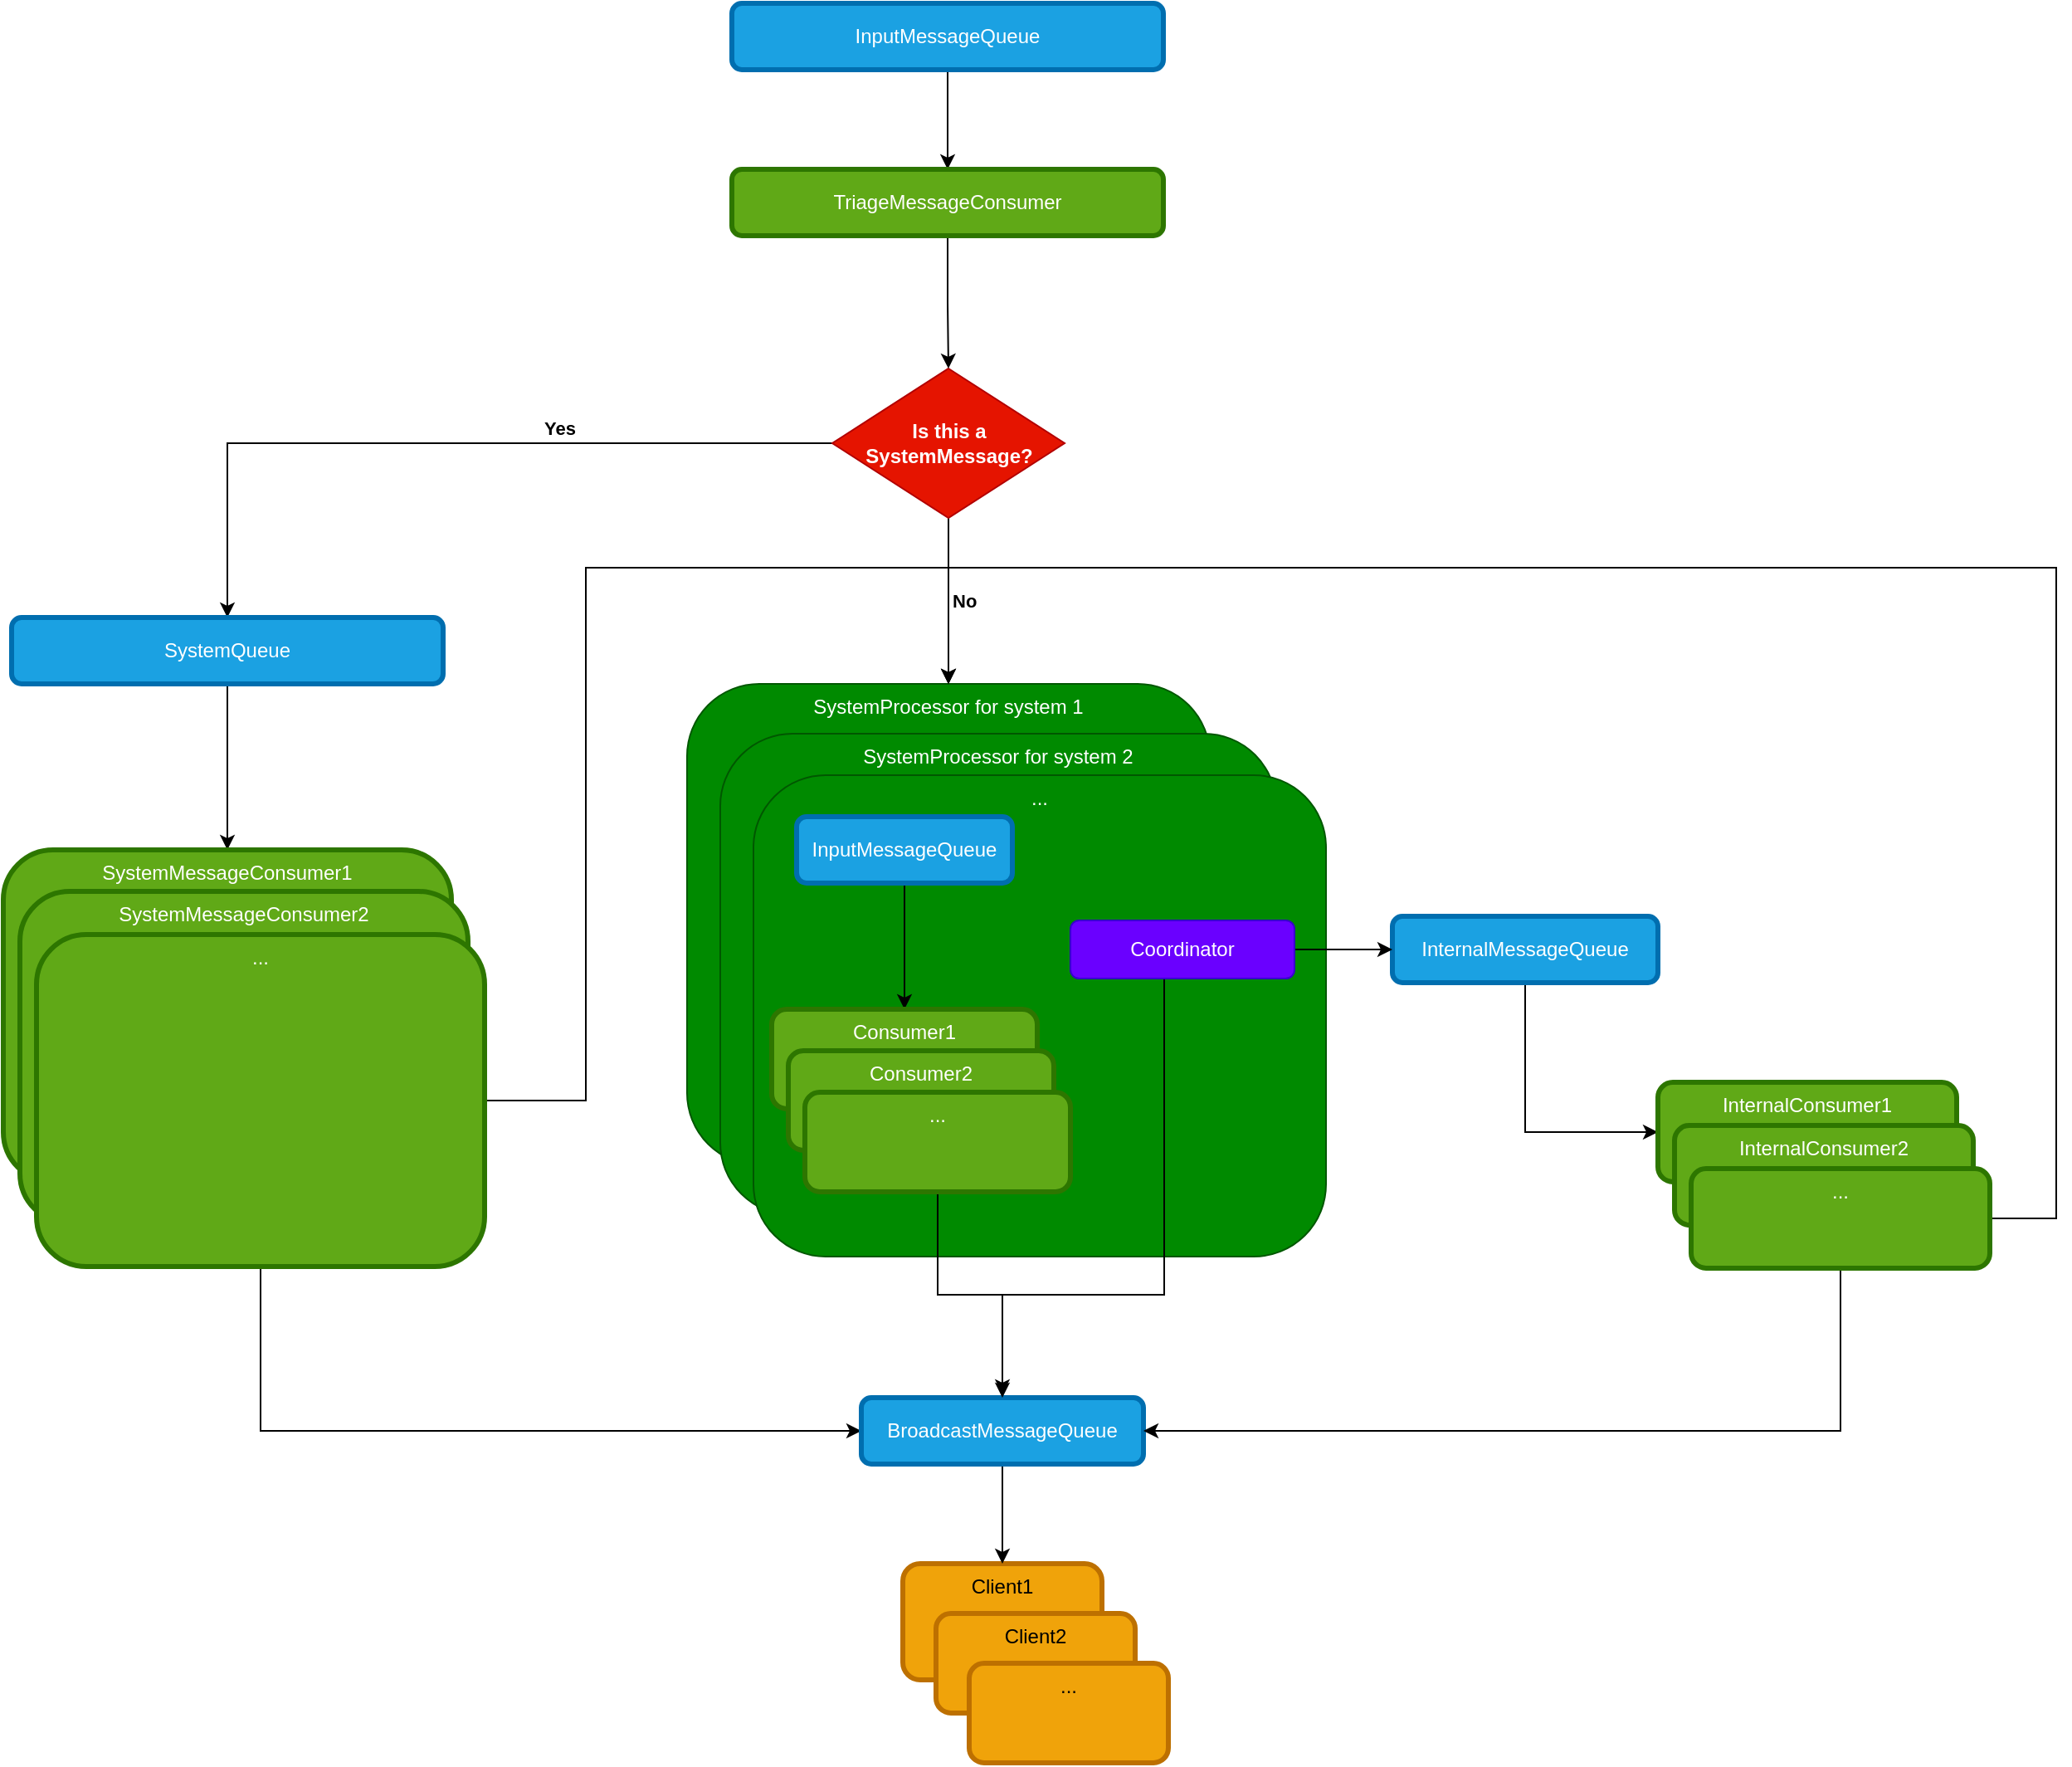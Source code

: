 <mxfile version="27.1.6">
  <diagram name="Page-1" id="RS5jcFhz8Xbtk4Y77vzj">
    <mxGraphModel grid="1" page="1" gridSize="10" guides="1" tooltips="1" connect="1" arrows="1" fold="1" pageScale="1" pageWidth="850" pageHeight="1100" math="0" shadow="0">
      <root>
        <mxCell id="0" />
        <mxCell id="1" parent="0" />
        <mxCell id="ibJAUMSW30bJaouOlocZ-31" style="edgeStyle=orthogonalEdgeStyle;rounded=0;orthogonalLoop=1;jettySize=auto;html=1;" edge="1" parent="1" source="ibJAUMSW30bJaouOlocZ-1" target="ibJAUMSW30bJaouOlocZ-24">
          <mxGeometry relative="1" as="geometry" />
        </mxCell>
        <mxCell id="ibJAUMSW30bJaouOlocZ-1" value="&lt;div&gt;InputMessageQueue&lt;/div&gt;" style="rounded=1;whiteSpace=wrap;html=1;fillColor=#1ba1e2;fontColor=light-dark(#FFFFFF,#FFFFFF);strokeColor=#006EAF;strokeWidth=3;" vertex="1" parent="1">
          <mxGeometry x="642" y="-100" width="260" height="40" as="geometry" />
        </mxCell>
        <mxCell id="ibJAUMSW30bJaouOlocZ-33" style="edgeStyle=orthogonalEdgeStyle;rounded=0;orthogonalLoop=1;jettySize=auto;html=1;" edge="1" parent="1" source="ibJAUMSW30bJaouOlocZ-3" target="ibJAUMSW30bJaouOlocZ-23">
          <mxGeometry relative="1" as="geometry" />
        </mxCell>
        <mxCell id="ibJAUMSW30bJaouOlocZ-49" value="Yes" style="edgeLabel;html=1;align=center;verticalAlign=bottom;resizable=0;points=[];fontStyle=1;labelBackgroundColor=default;" connectable="0" vertex="1" parent="ibJAUMSW30bJaouOlocZ-33">
          <mxGeometry x="-0.297" y="-1" relative="1" as="geometry">
            <mxPoint as="offset" />
          </mxGeometry>
        </mxCell>
        <mxCell id="ibJAUMSW30bJaouOlocZ-48" style="edgeStyle=orthogonalEdgeStyle;rounded=0;orthogonalLoop=1;jettySize=auto;html=1;entryX=0.5;entryY=0;entryDx=0;entryDy=0;" edge="1" parent="1" source="ibJAUMSW30bJaouOlocZ-3" target="ibJAUMSW30bJaouOlocZ-8">
          <mxGeometry relative="1" as="geometry" />
        </mxCell>
        <mxCell id="ibJAUMSW30bJaouOlocZ-50" value="No" style="edgeLabel;html=1;align=left;verticalAlign=middle;resizable=0;points=[];fontStyle=1;textShadow=0;labelBackgroundColor=light-dark(#FFFFFF,#000000);" connectable="0" vertex="1" parent="ibJAUMSW30bJaouOlocZ-48">
          <mxGeometry x="-0.38" y="1" relative="1" as="geometry">
            <mxPoint x="-1" y="19" as="offset" />
          </mxGeometry>
        </mxCell>
        <mxCell id="ibJAUMSW30bJaouOlocZ-3" value="Is this a SystemMessage?" style="rhombus;whiteSpace=wrap;html=1;fillColor=light-dark(#E51400,#E51400);fontColor=#ffffff;strokeColor=#B20000;fontStyle=1" vertex="1" parent="1">
          <mxGeometry x="702.5" y="120" width="140" height="90" as="geometry" />
        </mxCell>
        <mxCell id="ibJAUMSW30bJaouOlocZ-8" value="SystemProcessor for system 1" style="rounded=1;whiteSpace=wrap;html=1;verticalAlign=top;fillColor=#008a00;fontColor=light-dark(#FFFFFF,#FFFFFF);strokeColor=#005700;" vertex="1" parent="1">
          <mxGeometry x="615" y="310" width="315" height="290" as="geometry" />
        </mxCell>
        <mxCell id="ibJAUMSW30bJaouOlocZ-16" value="Client1" style="rounded=1;whiteSpace=wrap;html=1;fillColor=#f0a30a;fontColor=#000000;strokeColor=#BD7000;strokeWidth=3;verticalAlign=top;" vertex="1" parent="1">
          <mxGeometry x="745" y="840" width="120" height="70" as="geometry" />
        </mxCell>
        <mxCell id="ibJAUMSW30bJaouOlocZ-34" style="edgeStyle=orthogonalEdgeStyle;rounded=0;orthogonalLoop=1;jettySize=auto;html=1;" edge="1" parent="1" source="ibJAUMSW30bJaouOlocZ-23" target="ibJAUMSW30bJaouOlocZ-25">
          <mxGeometry relative="1" as="geometry" />
        </mxCell>
        <mxCell id="ibJAUMSW30bJaouOlocZ-23" value="SystemQueue" style="rounded=1;whiteSpace=wrap;html=1;fillColor=#1ba1e2;fontColor=light-dark(#FFFFFF,#FFFFFF);strokeColor=#006EAF;strokeWidth=3;" vertex="1" parent="1">
          <mxGeometry x="208" y="270" width="260" height="40" as="geometry" />
        </mxCell>
        <mxCell id="ibJAUMSW30bJaouOlocZ-32" style="edgeStyle=orthogonalEdgeStyle;rounded=0;orthogonalLoop=1;jettySize=auto;html=1;entryX=0.5;entryY=0;entryDx=0;entryDy=0;" edge="1" parent="1" source="ibJAUMSW30bJaouOlocZ-24" target="ibJAUMSW30bJaouOlocZ-3">
          <mxGeometry relative="1" as="geometry" />
        </mxCell>
        <mxCell id="ibJAUMSW30bJaouOlocZ-24" value="TriageMessageConsumer" style="rounded=1;whiteSpace=wrap;html=1;fillColor=#60a917;fontColor=light-dark(#FFFFFF,#FFFFFF);strokeColor=#2D7600;strokeWidth=3;" vertex="1" parent="1">
          <mxGeometry x="642" width="260" height="40" as="geometry" />
        </mxCell>
        <mxCell id="ibJAUMSW30bJaouOlocZ-25" value="SystemMessageConsumer1" style="rounded=1;whiteSpace=wrap;html=1;fillColor=#60a917;fontColor=light-dark(#FFFFFF,#FFFFFF);strokeColor=#2D7600;strokeWidth=3;verticalAlign=top;" vertex="1" parent="1">
          <mxGeometry x="203" y="410" width="270" height="200" as="geometry" />
        </mxCell>
        <mxCell id="ibJAUMSW30bJaouOlocZ-29" value="SystemMessageConsumer2" style="rounded=1;whiteSpace=wrap;html=1;fillColor=#60a917;fontColor=light-dark(#FFFFFF,#FFFFFF);strokeColor=#2D7600;strokeWidth=3;verticalAlign=top;" vertex="1" parent="1">
          <mxGeometry x="213" y="435" width="270" height="200" as="geometry" />
        </mxCell>
        <mxCell id="ibJAUMSW30bJaouOlocZ-59" style="edgeStyle=orthogonalEdgeStyle;rounded=0;orthogonalLoop=1;jettySize=auto;html=1;entryX=0;entryY=0.5;entryDx=0;entryDy=0;" edge="1" parent="1" source="ibJAUMSW30bJaouOlocZ-30" target="ibJAUMSW30bJaouOlocZ-35">
          <mxGeometry relative="1" as="geometry">
            <Array as="points">
              <mxPoint x="358" y="760" />
            </Array>
          </mxGeometry>
        </mxCell>
        <mxCell id="kS7Lwp0uuQZsRXPJ7JFg-4" style="edgeStyle=orthogonalEdgeStyle;rounded=0;orthogonalLoop=1;jettySize=auto;html=1;entryX=0.5;entryY=0;entryDx=0;entryDy=0;" edge="1" parent="1" source="ibJAUMSW30bJaouOlocZ-30" target="ibJAUMSW30bJaouOlocZ-8">
          <mxGeometry relative="1" as="geometry">
            <Array as="points">
              <mxPoint x="554" y="561" />
              <mxPoint x="554" y="240" />
              <mxPoint x="772" y="240" />
            </Array>
          </mxGeometry>
        </mxCell>
        <mxCell id="ibJAUMSW30bJaouOlocZ-30" value="..." style="rounded=1;whiteSpace=wrap;html=1;fillColor=#60a917;fontColor=light-dark(#FFFFFF,#FFFFFF);strokeColor=#2D7600;strokeWidth=3;verticalAlign=top;" vertex="1" parent="1">
          <mxGeometry x="223" y="461" width="270" height="200" as="geometry" />
        </mxCell>
        <mxCell id="ibJAUMSW30bJaouOlocZ-65" style="edgeStyle=orthogonalEdgeStyle;rounded=0;orthogonalLoop=1;jettySize=auto;html=1;entryX=0.5;entryY=0;entryDx=0;entryDy=0;" edge="1" parent="1" source="ibJAUMSW30bJaouOlocZ-35" target="ibJAUMSW30bJaouOlocZ-16">
          <mxGeometry relative="1" as="geometry" />
        </mxCell>
        <mxCell id="ibJAUMSW30bJaouOlocZ-35" value="BroadcastMessageQueue" style="rounded=1;whiteSpace=wrap;html=1;fillColor=#1ba1e2;fontColor=light-dark(#FFFFFF,#FFFFFF);strokeColor=#006EAF;strokeWidth=3;" vertex="1" parent="1">
          <mxGeometry x="720" y="740" width="170" height="40" as="geometry" />
        </mxCell>
        <mxCell id="ibJAUMSW30bJaouOlocZ-56" style="edgeStyle=orthogonalEdgeStyle;rounded=0;orthogonalLoop=1;jettySize=auto;html=1;entryX=0;entryY=0.5;entryDx=0;entryDy=0;" edge="1" parent="1" source="ibJAUMSW30bJaouOlocZ-36" target="ibJAUMSW30bJaouOlocZ-53">
          <mxGeometry relative="1" as="geometry" />
        </mxCell>
        <mxCell id="ibJAUMSW30bJaouOlocZ-36" value="InternalMessageQueue" style="rounded=1;whiteSpace=wrap;html=1;fillColor=#1ba1e2;fontColor=light-dark(#FFFFFF,#FFFFFF);strokeColor=#006EAF;strokeWidth=3;" vertex="1" parent="1">
          <mxGeometry x="1040" y="450" width="160" height="40" as="geometry" />
        </mxCell>
        <mxCell id="ibJAUMSW30bJaouOlocZ-45" value="SystemProcessor for system 2" style="rounded=1;whiteSpace=wrap;html=1;verticalAlign=top;fillColor=#008a00;fontColor=light-dark(#FFFFFF,#FFFFFF);strokeColor=#005700;" vertex="1" parent="1">
          <mxGeometry x="635" y="340" width="335" height="290" as="geometry" />
        </mxCell>
        <mxCell id="ibJAUMSW30bJaouOlocZ-46" value="..." style="rounded=1;whiteSpace=wrap;html=1;verticalAlign=top;fillColor=#008a00;fontColor=light-dark(#FFFFFF,#FFFFFF);strokeColor=#005700;" vertex="1" parent="1">
          <mxGeometry x="655" y="365" width="345" height="290" as="geometry" />
        </mxCell>
        <mxCell id="ibJAUMSW30bJaouOlocZ-47" style="edgeStyle=orthogonalEdgeStyle;rounded=0;orthogonalLoop=1;jettySize=auto;html=1;" edge="1" parent="1" source="ibJAUMSW30bJaouOlocZ-40" target="ibJAUMSW30bJaouOlocZ-41">
          <mxGeometry relative="1" as="geometry" />
        </mxCell>
        <mxCell id="ibJAUMSW30bJaouOlocZ-40" value="InputMessageQueue" style="rounded=1;whiteSpace=wrap;html=1;fillColor=#1ba1e2;fontColor=light-dark(#FFFFFF,#FFFFFF);strokeColor=#006EAF;strokeWidth=3;" vertex="1" parent="1">
          <mxGeometry x="681" y="390" width="130" height="40" as="geometry" />
        </mxCell>
        <mxCell id="ibJAUMSW30bJaouOlocZ-41" value="Consumer1" style="rounded=1;whiteSpace=wrap;html=1;fillColor=#60a917;fontColor=light-dark(#FFFFFF,#FFFFFF);strokeColor=#2D7600;strokeWidth=3;verticalAlign=top;" vertex="1" parent="1">
          <mxGeometry x="666" y="506" width="160" height="60" as="geometry" />
        </mxCell>
        <mxCell id="ibJAUMSW30bJaouOlocZ-42" value="Consumer2" style="rounded=1;whiteSpace=wrap;html=1;fillColor=#60a917;fontColor=light-dark(#FFFFFF,#FFFFFF);strokeColor=#2D7600;strokeWidth=3;verticalAlign=top;" vertex="1" parent="1">
          <mxGeometry x="676" y="531" width="160" height="60" as="geometry" />
        </mxCell>
        <mxCell id="ibJAUMSW30bJaouOlocZ-58" style="edgeStyle=orthogonalEdgeStyle;rounded=0;orthogonalLoop=1;jettySize=auto;html=1;entryX=0.5;entryY=0;entryDx=0;entryDy=0;" edge="1" parent="1" source="ibJAUMSW30bJaouOlocZ-44" target="ibJAUMSW30bJaouOlocZ-35">
          <mxGeometry relative="1" as="geometry" />
        </mxCell>
        <mxCell id="ibJAUMSW30bJaouOlocZ-44" value="..." style="rounded=1;whiteSpace=wrap;html=1;fillColor=#60a917;fontColor=light-dark(#FFFFFF,#FFFFFF);strokeColor=#2D7600;strokeWidth=3;verticalAlign=top;" vertex="1" parent="1">
          <mxGeometry x="686" y="556" width="160" height="60" as="geometry" />
        </mxCell>
        <mxCell id="ibJAUMSW30bJaouOlocZ-53" value="InternalConsumer1" style="rounded=1;whiteSpace=wrap;html=1;fillColor=#60a917;fontColor=light-dark(#FFFFFF,#FFFFFF);strokeColor=#2D7600;strokeWidth=3;verticalAlign=top;" vertex="1" parent="1">
          <mxGeometry x="1200" y="550" width="180" height="60" as="geometry" />
        </mxCell>
        <mxCell id="ibJAUMSW30bJaouOlocZ-54" value="InternalConsumer2" style="rounded=1;whiteSpace=wrap;html=1;fillColor=#60a917;fontColor=light-dark(#FFFFFF,#FFFFFF);strokeColor=#2D7600;strokeWidth=3;verticalAlign=top;" vertex="1" parent="1">
          <mxGeometry x="1210" y="576" width="180" height="60" as="geometry" />
        </mxCell>
        <mxCell id="ibJAUMSW30bJaouOlocZ-57" style="edgeStyle=orthogonalEdgeStyle;rounded=0;orthogonalLoop=1;jettySize=auto;html=1;entryX=1;entryY=0.5;entryDx=0;entryDy=0;" edge="1" parent="1" source="ibJAUMSW30bJaouOlocZ-55" target="ibJAUMSW30bJaouOlocZ-35">
          <mxGeometry relative="1" as="geometry">
            <Array as="points">
              <mxPoint x="1310" y="760" />
            </Array>
          </mxGeometry>
        </mxCell>
        <mxCell id="kS7Lwp0uuQZsRXPJ7JFg-5" style="edgeStyle=orthogonalEdgeStyle;rounded=0;orthogonalLoop=1;jettySize=auto;html=1;entryX=0.5;entryY=0;entryDx=0;entryDy=0;" edge="1" parent="1" source="ibJAUMSW30bJaouOlocZ-55" target="ibJAUMSW30bJaouOlocZ-8">
          <mxGeometry relative="1" as="geometry">
            <Array as="points">
              <mxPoint x="1440" y="632" />
              <mxPoint x="1440" y="240" />
              <mxPoint x="772" y="240" />
            </Array>
          </mxGeometry>
        </mxCell>
        <mxCell id="ibJAUMSW30bJaouOlocZ-55" value="..." style="rounded=1;whiteSpace=wrap;html=1;fillColor=#60a917;fontColor=light-dark(#FFFFFF,#FFFFFF);strokeColor=#2D7600;strokeWidth=3;verticalAlign=top;" vertex="1" parent="1">
          <mxGeometry x="1220" y="602" width="180" height="60" as="geometry" />
        </mxCell>
        <mxCell id="ibJAUMSW30bJaouOlocZ-63" value="Client2" style="rounded=1;whiteSpace=wrap;html=1;fillColor=#f0a30a;fontColor=#000000;strokeColor=#BD7000;strokeWidth=3;verticalAlign=top;" vertex="1" parent="1">
          <mxGeometry x="765" y="870" width="120" height="60" as="geometry" />
        </mxCell>
        <mxCell id="ibJAUMSW30bJaouOlocZ-64" value="..." style="rounded=1;whiteSpace=wrap;html=1;fillColor=#f0a30a;fontColor=#000000;strokeColor=#BD7000;strokeWidth=3;verticalAlign=top;" vertex="1" parent="1">
          <mxGeometry x="785" y="900" width="120" height="60" as="geometry" />
        </mxCell>
        <mxCell id="kS7Lwp0uuQZsRXPJ7JFg-2" style="edgeStyle=orthogonalEdgeStyle;rounded=0;orthogonalLoop=1;jettySize=auto;html=1;entryX=0;entryY=0.5;entryDx=0;entryDy=0;" edge="1" parent="1" source="kS7Lwp0uuQZsRXPJ7JFg-1" target="ibJAUMSW30bJaouOlocZ-36">
          <mxGeometry relative="1" as="geometry" />
        </mxCell>
        <mxCell id="kS7Lwp0uuQZsRXPJ7JFg-3" style="edgeStyle=orthogonalEdgeStyle;rounded=0;orthogonalLoop=1;jettySize=auto;html=1;entryX=0.5;entryY=0;entryDx=0;entryDy=0;" edge="1" parent="1">
          <mxGeometry relative="1" as="geometry">
            <mxPoint x="902.5" y="485.5" as="sourcePoint" />
            <mxPoint x="805" y="738" as="targetPoint" />
            <Array as="points">
              <mxPoint x="903" y="678" />
              <mxPoint x="805" y="678" />
            </Array>
          </mxGeometry>
        </mxCell>
        <mxCell id="kS7Lwp0uuQZsRXPJ7JFg-1" value="Coordinator" style="rounded=1;whiteSpace=wrap;html=1;fillColor=light-dark(#6A00FF,#6A00FF);fontColor=#ffffff;strokeColor=#3700CC;" vertex="1" parent="1">
          <mxGeometry x="846" y="452.5" width="135" height="35" as="geometry" />
        </mxCell>
      </root>
    </mxGraphModel>
  </diagram>
</mxfile>
